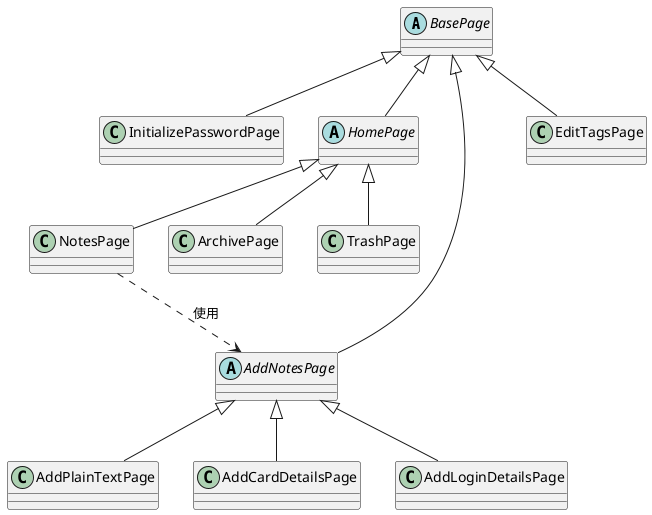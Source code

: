 @startuml

BasePage <|-- InitializePasswordPage
BasePage <|-- HomePage
HomePage <|-- NotesPage
HomePage <|-- ArchivePage
HomePage <|-- TrashPage
BasePage <|-- AddNotesPage
BasePage <|-- EditTagsPage
AddNotesPage <|-- AddPlainTextPage
AddNotesPage <|-- AddCardDetailsPage
AddNotesPage <|-- AddLoginDetailsPage
NotesPage ..> AddNotesPage : 使用

abstract BasePage
abstract HomePage
abstract AddNotesPage

@enduml